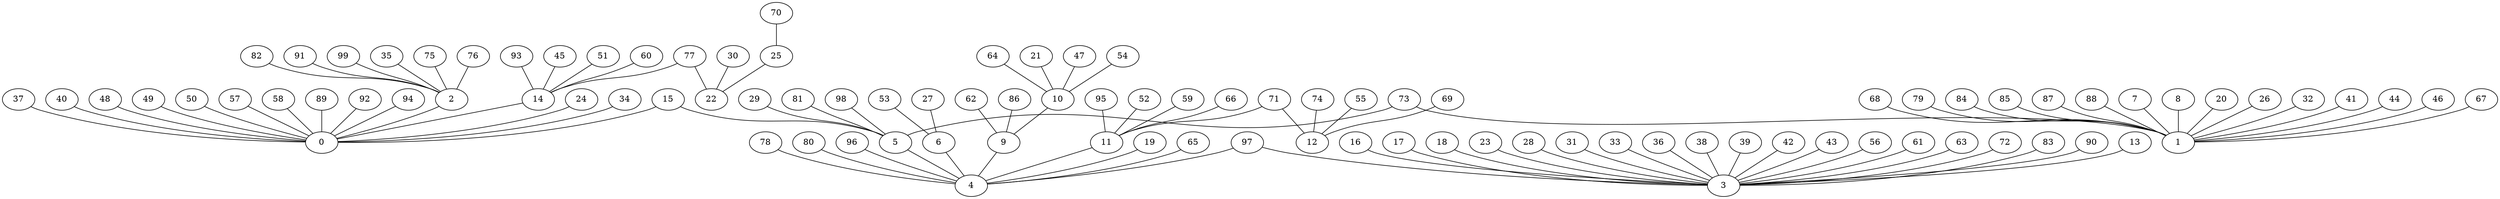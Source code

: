 graph G {
0[Index="0", Pose="3401.88 0 -1056.17"];
1[Index="1", Pose="2830.99 0 2984.4"];
2[Index="2", Pose="4116.47 0 -3024.49"];
3[Index="3", Pose="-1647.77 0 2682.3"];
4[Index="4", Pose="-2222.25 0 539.7"];
5[Index="5", Pose="-226.029 0 1288.71"];
6[Index="6", Pose="-1352.16 0 134.009"];
7[Index="7", Pose="4522.3 0 4161.95"];
8[Index="8", Pose="1357.12 0 2172.97"];
9[Index="9", Pose="-3583.97 0 1069.69"];
10[Index="10", Pose="-3627.68 0 3041.77"];
11[Index="11", Pose="-3433.21 0 -990.556"];
12[Index="12", Pose="-3702.1 0 -3911.91"];
13[Index="13", Pose="129.324 0 3391.12"];
14[Index="14", Pose="1126.4 0 -2039.68"];
15[Index="15", Pose="1375.52 0 242.872"];
16[Index="16", Pose="-2074.83 0 2713.58"];
17[Index="17", Pose="267.45 0 2699.14"];
18[Index="18", Pose="-997.714 0 3915.29"];
19[Index="19", Pose="-2166.85 0 -1475.42"];
20[Index="20", Pose="3077.25 0 4190.26"];
21[Index="21", Pose="-4302.45 0 4493.27"];
22[Index="22", Pose="259.954 0 -4139.44"];
23[Index="23", Pose="-3077.86 0 1632.27"];
24[Index="24", Pose="3902.33 0 -1511.07"];
25[Index="25", Pose="-422.982 0 -4369.04"];
26[Index="26", Pose="4022.08 0 3509.2"];
27[Index="27", Pose="-2333.34 0 397.604"];
28[Index="28", Pose="-1247.93 0 2602.49"];
29[Index="29", Pose="125.354 0 1677.24"];
30[Index="30", Pose="316.064 0 -4607.2"];
31[Index="31", Pose="-623.624 0 4318.35"];
32[Index="32", Pose="4308.1 0 2209.52"];
33[Index="33", Pose="-2157.07 0 2385.34"];
34[Index="34", Pose="1399.79 0 -1459.51"];
35[Index="35", Pose="1878.61 0 -3340.26"];
36[Index="36", Pose="-598.955 0 3800.75"];
37[Index="37", Pose="3292.01 0 -1696.63"];
38[Index="38", Pose="-2710.32 0 3933.72"];
39[Index="39", Pose="-1496.4 0 1866.7"];
40[Index="40", Pose="4564.68 0 886.401"];
41[Index="41", Pose="1573.04 0 3586.76"];
42[Index="42", Pose="-604.401 0 4239.7"];
43[Index="43", Pose="-1015.63 0 3147.67"];
44[Index="44", Pose="1842.19 0 4109.72"];
45[Index="45", Pose="-175.093 0 -2841.75"];
46[Index="46", Pose="4502.52 0 4201.28"];
47[Index="47", Pose="-3523.4 0 3810.62"];
48[Index="48", Pose="1410.81 0 -680.466"];
49[Index="49", Pose="1195.96 0 -2189.41"];
50[Index="50", Pose="2860.02 0 -1925.42"];
51[Index="51", Pose="-529.664 0 -2738.93"];
52[Index="52", Pose="-3124.67 0 -2237.65"];
53[Index="53", Pose="564.438 0 -834.987"];
54[Index="54", Pose="-3303.93 0 4068.04"];
55[Index="55", Pose="-3968.29 0 -3739.25"];
56[Index="56", Pose="-45.5596 0 2604.75"];
57[Index="57", Pose="1844.45 0 -1168.12"];
58[Index="58", Pose="2497.71 0 -1313.36"];
59[Index="59", Pose="-2058.4 0 -2677.38"];
60[Index="60", Pose="844.885 0 -2555.87"];
61[Index="61", Pose="-3476.1 0 2321.49"];
62[Index="62", Pose="-3745.25 0 2934.7"];
63[Index="63", Pose="-3358.98 0 2450.71"];
64[Index="64", Pose="-4254.7 0 4501.04"];
65[Index="65", Pose="-4474.71 0 215.633"];
66[Index="66", Pose="-3237.89 0 -2599.38"];
67[Index="67", Pose="2977.98 0 2326.54"];
68[Index="68", Pose="1394.58 0 2597.35"];
69[Index="69", Pose="-4065.2 0 -3650.98"];
70[Index="70", Pose="202.101 0 -4217.68"];
71[Index="71", Pose="-4300.94 0 -2953.45"];
72[Index="72", Pose="-385.795 0 3196.77"];
73[Index="73", Pose="733.186 0 2555.81"];
74[Index="74", Pose="-4480.61 0 -3421.93"];
75[Index="75", Pose="3899.56 0 -3745.32"];
76[Index="76", Pose="3705.4 0 -4276.71"];
77[Index="77", Pose="938.921 0 -3196.28"];
78[Index="78", Pose="-3368.69 0 -1083.1"];
79[Index="79", Pose="4130.27 0 3196.95"];
80[Index="80", Pose="-1409.05 0 524.851"];
81[Index="81", Pose="794.3 0 -474.242"];
82[Index="82", Pose="1873.87 0 -4003.6"];
83[Index="83", Pose="308.08 0 2572.94"];
84[Index="84", Pose="769.711 0 3776.14"];
85[Index="85", Pose="2478.09 0 1289.1"];
86[Index="86", Pose="-4645.79 0 2478.03"];
87[Index="87", Pose="3332.39 0 4253.77"];
88[Index="88", Pose="3732.71 0 3310.38"];
89[Index="89", Pose="1668.8 0 -27.415"];
90[Index="90", Pose="-3360.32 0 3300.12"];
91[Index="91", Pose="3889.49 0 -4230.05"];
92[Index="92", Pose="1497.07 0 -2519.56"];
93[Index="93", Pose="1294.8 0 -2708.63"];
94[Index="94", Pose="2006.2 0 -1831.33"];
95[Index="95", Pose="-1712.23 0 -2685.72"];
96[Index="96", Pose="-4258.39 0 1330.72"];
97[Index="97", Pose="-2763.44 0 1511.32"];
98[Index="98", Pose="-2199.58 0 461.069"];
99[Index="99", Pose="2192.69 0 -3867.19"];
37--0 [Distance="649.813"];
24--0 [Distance="676.301"];
58--0 [Distance="940.036"];
50--0 [Distance="1024.31"];
57--0 [Distance="1561.44"];
94--0 [Distance="1596.49"];
89--0 [Distance="2015.41"];
48--0 [Distance="2026.21"];
34--0 [Distance="2042.31"];
2--0 [Distance="2094.02"];
40--0 [Distance="2264"];
92--0 [Distance="2402.04"];
15--0 [Distance="2406.99"];
14--0 [Distance="2478.93"];
49--0 [Distance="2479.97"];
67--1 [Distance="674.078"];
88--1 [Distance="958.833"];
20--1 [Distance="1230.75"];
26--1 [Distance="1301.58"];
79--1 [Distance="1316.55"];
87--1 [Distance="1364.8"];
41--1 [Distance="1394.73"];
68--1 [Distance="1487.64"];
44--1 [Distance="1498.03"];
32--1 [Distance="1668.02"];
8--1 [Distance="1682.48"];
85--1 [Distance="1731.64"];
7--1 [Distance="2060.86"];
46--1 [Distance="2067.56"];
73--1 [Distance="2141.14"];
84--1 [Distance="2208.11"];
75--2 [Distance="752.76"];
91--2 [Distance="1226.75"];
76--2 [Distance="1317.97"];
99--2 [Distance="2100.27"];
35--2 [Distance="2260.03"];
82--2 [Distance="2447.02"];
28--3 [Distance="407.729"];
16--3 [Distance="428.204"];
33--3 [Distance="589.543"];
43--3 [Distance="784.966"];
39--3 [Distance="829.526"];
72--3 [Distance="1362.82"];
18--3 [Distance="1393.87"];
36--3 [Distance="1533.28"];
56--3 [Distance="1604.09"];
97--3 [Distance="1617.37"];
38--3 [Distance="1641.67"];
63--3 [Distance="1726.81"];
23--3 [Distance="1774.18"];
90--3 [Distance="1820.58"];
61--3 [Distance="1863.59"];
42--3 [Distance="1874.6"];
13--3 [Distance="1913.25"];
17--3 [Distance="1915.3"];
31--3 [Distance="1930.17"];
83--3 [Distance="1958.91"];
80--4 [Distance="813.342"];
6--4 [Distance="960.028"];
97--4 [Distance="1112.17"];
9--4 [Distance="1461.22"];
11--4 [Distance="1951.43"];
78--4 [Distance="1986.9"];
19--4 [Distance="2015.88"];
5--4 [Distance="2132.12"];
96--4 [Distance="2184.39"];
65--4 [Distance="2275.65"];
29--5 [Distance="523.856"];
73--5 [Distance="1589.22"];
15--5 [Distance="1912.78"];
81--5 [Distance="2036.93"];
98--5 [Distance="2140.07"];
27--6 [Distance="1015.98"];
53--6 [Distance="2147.62"];
86--9 [Distance="1763.77"];
62--9 [Distance="1871.97"];
10--9 [Distance="1972.56"];
47--10 [Distance="775.894"];
54--10 [Distance="1076.13"];
64--10 [Distance="1588.28"];
21--10 [Distance="1600.68"];
52--11 [Distance="1284.7"];
66--11 [Distance="1620.63"];
71--11 [Distance="2146.14"];
59--11 [Distance="2176.12"];
95--11 [Distance="2415.65"];
55--12 [Distance="317.288"];
69--12 [Distance="447.134"];
74--12 [Distance="919.876"];
71--12 [Distance="1130.16"];
60--14 [Distance="587.963"];
93--14 [Distance="689.817"];
77--14 [Distance="1171.69"];
45--14 [Distance="1528.79"];
51--14 [Distance="1797.64"];
30--22 [Distance="471.109"];
25--22 [Distance="720.498"];
77--22 [Distance="1162.13"];
70--25 [Distance="643.149"];
}
